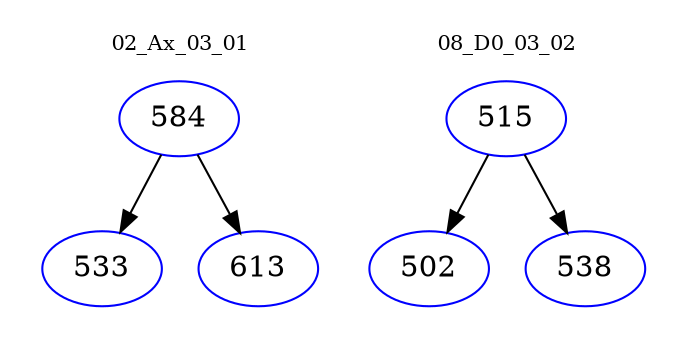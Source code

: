 digraph{
subgraph cluster_0 {
color = white
label = "02_Ax_03_01";
fontsize=10;
T0_584 [label="584", color="blue"]
T0_584 -> T0_533 [color="black"]
T0_533 [label="533", color="blue"]
T0_584 -> T0_613 [color="black"]
T0_613 [label="613", color="blue"]
}
subgraph cluster_1 {
color = white
label = "08_D0_03_02";
fontsize=10;
T1_515 [label="515", color="blue"]
T1_515 -> T1_502 [color="black"]
T1_502 [label="502", color="blue"]
T1_515 -> T1_538 [color="black"]
T1_538 [label="538", color="blue"]
}
}
